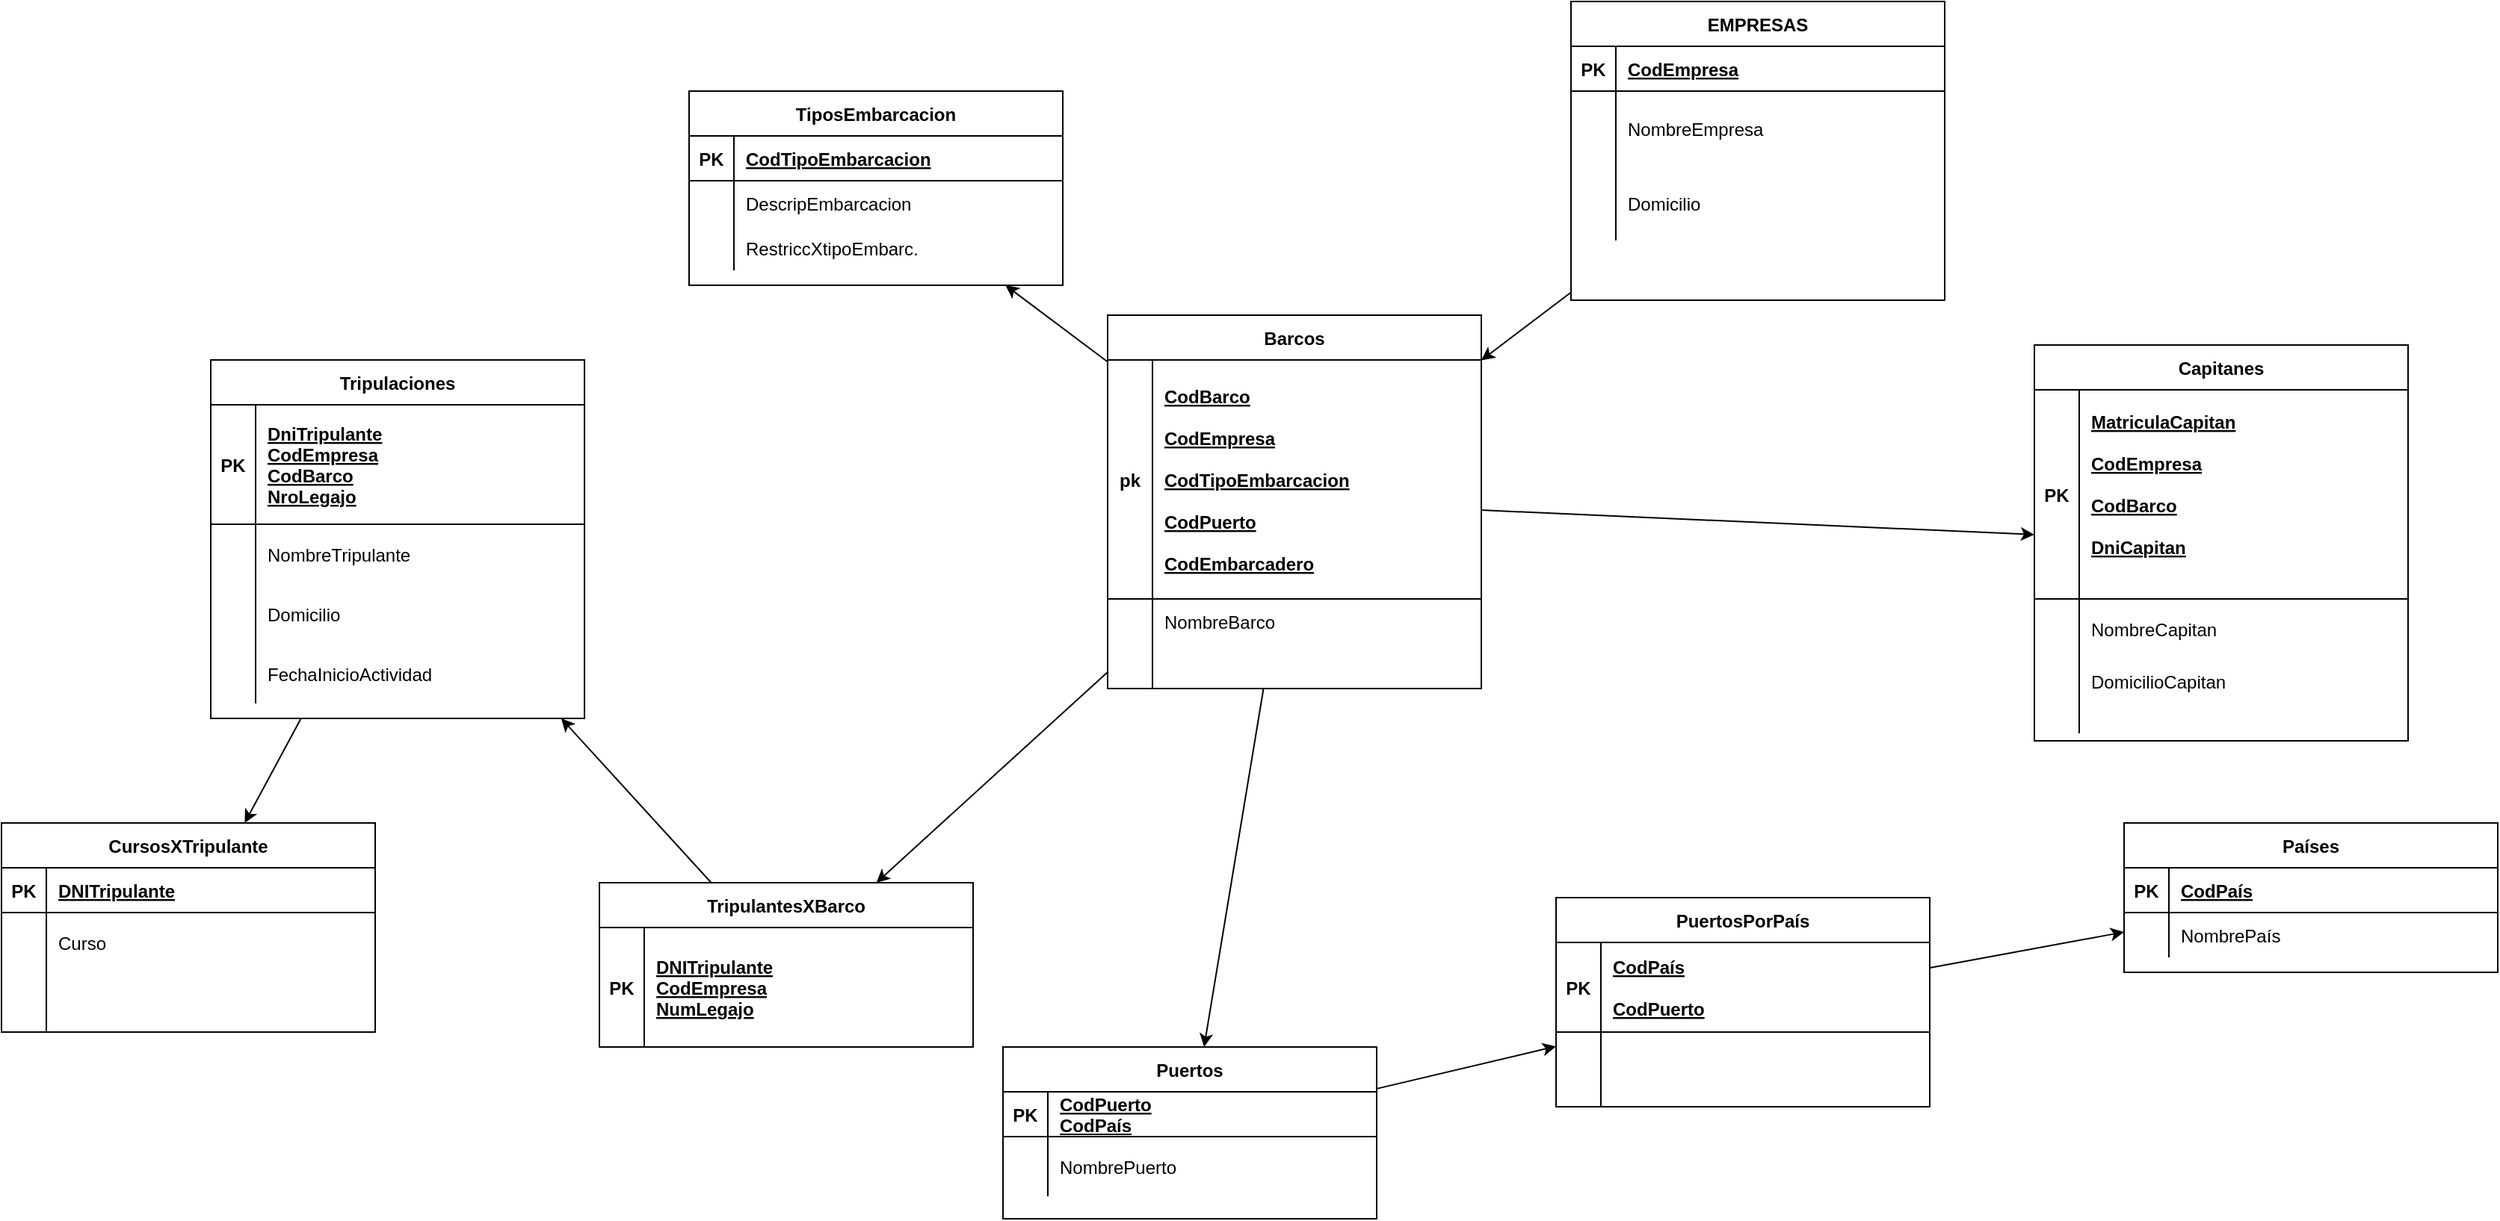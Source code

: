 <mxfile version="14.6.0" type="github">
  <diagram id="R2lEEEUBdFMjLlhIrx00" name="Page-1">
    <mxGraphModel dx="1674" dy="1980" grid="1" gridSize="10" guides="1" tooltips="1" connect="1" arrows="1" fold="1" page="1" pageScale="1" pageWidth="850" pageHeight="1100" math="0" shadow="0" extFonts="Permanent Marker^https://fonts.googleapis.com/css?family=Permanent+Marker">
      <root>
        <mxCell id="0" />
        <mxCell id="1" parent="0" />
        <mxCell id="C-vyLk0tnHw3VtMMgP7b-2" value="Barcos" style="shape=table;startSize=30;container=1;collapsible=1;childLayout=tableLayout;fixedRows=1;rowLines=0;fontStyle=1;align=center;resizeLast=1;" parent="1" vertex="1">
          <mxGeometry x="600" y="10" width="250" height="250" as="geometry" />
        </mxCell>
        <mxCell id="C-vyLk0tnHw3VtMMgP7b-3" value="" style="shape=partialRectangle;collapsible=0;dropTarget=0;pointerEvents=0;fillColor=none;points=[[0,0.5],[1,0.5]];portConstraint=eastwest;top=0;left=0;right=0;bottom=1;" parent="C-vyLk0tnHw3VtMMgP7b-2" vertex="1">
          <mxGeometry y="30" width="250" height="160" as="geometry" />
        </mxCell>
        <mxCell id="C-vyLk0tnHw3VtMMgP7b-4" value="pk" style="shape=partialRectangle;overflow=hidden;connectable=0;fillColor=none;top=0;left=0;bottom=0;right=0;fontStyle=1;" parent="C-vyLk0tnHw3VtMMgP7b-3" vertex="1">
          <mxGeometry width="30" height="160" as="geometry" />
        </mxCell>
        <mxCell id="C-vyLk0tnHw3VtMMgP7b-5" value="CodBarco&#xa;&#xa;CodEmpresa&#xa;&#xa;CodTipoEmbarcacion&#xa;&#xa;CodPuerto&#xa;&#xa;CodEmbarcadero" style="shape=partialRectangle;overflow=hidden;connectable=0;fillColor=none;top=0;left=0;bottom=0;right=0;align=left;spacingLeft=6;fontStyle=5;" parent="C-vyLk0tnHw3VtMMgP7b-3" vertex="1">
          <mxGeometry x="30" width="220" height="160" as="geometry" />
        </mxCell>
        <mxCell id="0CLr6v8KW2zOWYXscDOk-1" value="" style="shape=partialRectangle;collapsible=0;dropTarget=0;pointerEvents=0;fillColor=none;points=[[0,0.5],[1,0.5]];portConstraint=eastwest;top=0;left=0;right=0;bottom=0;" vertex="1" parent="C-vyLk0tnHw3VtMMgP7b-2">
          <mxGeometry y="190" width="250" height="30" as="geometry" />
        </mxCell>
        <mxCell id="0CLr6v8KW2zOWYXscDOk-2" value="" style="shape=partialRectangle;overflow=hidden;connectable=0;fillColor=none;top=0;left=0;bottom=0;right=0;" vertex="1" parent="0CLr6v8KW2zOWYXscDOk-1">
          <mxGeometry width="30" height="30" as="geometry" />
        </mxCell>
        <mxCell id="0CLr6v8KW2zOWYXscDOk-3" value="NombreBarco" style="shape=partialRectangle;overflow=hidden;connectable=0;fillColor=none;top=0;left=0;bottom=0;right=0;align=left;spacingLeft=6;" vertex="1" parent="0CLr6v8KW2zOWYXscDOk-1">
          <mxGeometry x="30" width="220" height="30" as="geometry" />
        </mxCell>
        <mxCell id="0CLr6v8KW2zOWYXscDOk-4" value="" style="shape=partialRectangle;collapsible=0;dropTarget=0;pointerEvents=0;fillColor=none;points=[[0,0.5],[1,0.5]];portConstraint=eastwest;top=0;left=0;right=0;bottom=0;" vertex="1" parent="C-vyLk0tnHw3VtMMgP7b-2">
          <mxGeometry y="220" width="250" height="30" as="geometry" />
        </mxCell>
        <mxCell id="0CLr6v8KW2zOWYXscDOk-5" value="" style="shape=partialRectangle;overflow=hidden;connectable=0;fillColor=none;top=0;left=0;bottom=0;right=0;" vertex="1" parent="0CLr6v8KW2zOWYXscDOk-4">
          <mxGeometry width="30" height="30" as="geometry" />
        </mxCell>
        <mxCell id="0CLr6v8KW2zOWYXscDOk-6" value="" style="shape=partialRectangle;overflow=hidden;connectable=0;fillColor=none;top=0;left=0;bottom=0;right=0;align=left;spacingLeft=6;" vertex="1" parent="0CLr6v8KW2zOWYXscDOk-4">
          <mxGeometry x="30" width="220" height="30" as="geometry" />
        </mxCell>
        <mxCell id="C-vyLk0tnHw3VtMMgP7b-13" value="TiposEmbarcacion" style="shape=table;startSize=30;container=1;collapsible=1;childLayout=tableLayout;fixedRows=1;rowLines=0;fontStyle=1;align=center;resizeLast=1;" parent="1" vertex="1">
          <mxGeometry x="320" y="-140" width="250" height="130" as="geometry" />
        </mxCell>
        <mxCell id="C-vyLk0tnHw3VtMMgP7b-14" value="" style="shape=partialRectangle;collapsible=0;dropTarget=0;pointerEvents=0;fillColor=none;points=[[0,0.5],[1,0.5]];portConstraint=eastwest;top=0;left=0;right=0;bottom=1;" parent="C-vyLk0tnHw3VtMMgP7b-13" vertex="1">
          <mxGeometry y="30" width="250" height="30" as="geometry" />
        </mxCell>
        <mxCell id="C-vyLk0tnHw3VtMMgP7b-15" value="PK" style="shape=partialRectangle;overflow=hidden;connectable=0;fillColor=none;top=0;left=0;bottom=0;right=0;fontStyle=1;" parent="C-vyLk0tnHw3VtMMgP7b-14" vertex="1">
          <mxGeometry width="30" height="30" as="geometry" />
        </mxCell>
        <mxCell id="C-vyLk0tnHw3VtMMgP7b-16" value="CodTipoEmbarcacion" style="shape=partialRectangle;overflow=hidden;connectable=0;fillColor=none;top=0;left=0;bottom=0;right=0;align=left;spacingLeft=6;fontStyle=5;" parent="C-vyLk0tnHw3VtMMgP7b-14" vertex="1">
          <mxGeometry x="30" width="220" height="30" as="geometry" />
        </mxCell>
        <mxCell id="C-vyLk0tnHw3VtMMgP7b-17" value="" style="shape=partialRectangle;collapsible=0;dropTarget=0;pointerEvents=0;fillColor=none;points=[[0,0.5],[1,0.5]];portConstraint=eastwest;top=0;left=0;right=0;bottom=0;" parent="C-vyLk0tnHw3VtMMgP7b-13" vertex="1">
          <mxGeometry y="60" width="250" height="30" as="geometry" />
        </mxCell>
        <mxCell id="C-vyLk0tnHw3VtMMgP7b-18" value="" style="shape=partialRectangle;overflow=hidden;connectable=0;fillColor=none;top=0;left=0;bottom=0;right=0;" parent="C-vyLk0tnHw3VtMMgP7b-17" vertex="1">
          <mxGeometry width="30" height="30" as="geometry" />
        </mxCell>
        <mxCell id="C-vyLk0tnHw3VtMMgP7b-19" value="DescripEmbarcacion" style="shape=partialRectangle;overflow=hidden;connectable=0;fillColor=none;top=0;left=0;bottom=0;right=0;align=left;spacingLeft=6;" parent="C-vyLk0tnHw3VtMMgP7b-17" vertex="1">
          <mxGeometry x="30" width="220" height="30" as="geometry" />
        </mxCell>
        <mxCell id="C-vyLk0tnHw3VtMMgP7b-20" value="" style="shape=partialRectangle;collapsible=0;dropTarget=0;pointerEvents=0;fillColor=none;points=[[0,0.5],[1,0.5]];portConstraint=eastwest;top=0;left=0;right=0;bottom=0;" parent="C-vyLk0tnHw3VtMMgP7b-13" vertex="1">
          <mxGeometry y="90" width="250" height="30" as="geometry" />
        </mxCell>
        <mxCell id="C-vyLk0tnHw3VtMMgP7b-21" value="" style="shape=partialRectangle;overflow=hidden;connectable=0;fillColor=none;top=0;left=0;bottom=0;right=0;" parent="C-vyLk0tnHw3VtMMgP7b-20" vertex="1">
          <mxGeometry width="30" height="30" as="geometry" />
        </mxCell>
        <mxCell id="C-vyLk0tnHw3VtMMgP7b-22" value="RestriccXtipoEmbarc." style="shape=partialRectangle;overflow=hidden;connectable=0;fillColor=none;top=0;left=0;bottom=0;right=0;align=left;spacingLeft=6;" parent="C-vyLk0tnHw3VtMMgP7b-20" vertex="1">
          <mxGeometry x="30" width="220" height="30" as="geometry" />
        </mxCell>
        <mxCell id="C-vyLk0tnHw3VtMMgP7b-23" value="EMPRESAS" style="shape=table;startSize=30;container=1;collapsible=1;childLayout=tableLayout;fixedRows=1;rowLines=0;fontStyle=1;align=center;resizeLast=1;" parent="1" vertex="1">
          <mxGeometry x="910" y="-200" width="250" height="200" as="geometry" />
        </mxCell>
        <mxCell id="C-vyLk0tnHw3VtMMgP7b-24" value="" style="shape=partialRectangle;collapsible=0;dropTarget=0;pointerEvents=0;fillColor=none;points=[[0,0.5],[1,0.5]];portConstraint=eastwest;top=0;left=0;right=0;bottom=1;" parent="C-vyLk0tnHw3VtMMgP7b-23" vertex="1">
          <mxGeometry y="30" width="250" height="30" as="geometry" />
        </mxCell>
        <mxCell id="C-vyLk0tnHw3VtMMgP7b-25" value="PK" style="shape=partialRectangle;overflow=hidden;connectable=0;fillColor=none;top=0;left=0;bottom=0;right=0;fontStyle=1;" parent="C-vyLk0tnHw3VtMMgP7b-24" vertex="1">
          <mxGeometry width="30" height="30" as="geometry" />
        </mxCell>
        <mxCell id="C-vyLk0tnHw3VtMMgP7b-26" value="CodEmpresa" style="shape=partialRectangle;overflow=hidden;connectable=0;fillColor=none;top=0;left=0;bottom=0;right=0;align=left;spacingLeft=6;fontStyle=5;" parent="C-vyLk0tnHw3VtMMgP7b-24" vertex="1">
          <mxGeometry x="30" width="220" height="30" as="geometry" />
        </mxCell>
        <mxCell id="C-vyLk0tnHw3VtMMgP7b-27" value="" style="shape=partialRectangle;collapsible=0;dropTarget=0;pointerEvents=0;fillColor=none;points=[[0,0.5],[1,0.5]];portConstraint=eastwest;top=0;left=0;right=0;bottom=0;" parent="C-vyLk0tnHw3VtMMgP7b-23" vertex="1">
          <mxGeometry y="60" width="250" height="50" as="geometry" />
        </mxCell>
        <mxCell id="C-vyLk0tnHw3VtMMgP7b-28" value="" style="shape=partialRectangle;overflow=hidden;connectable=0;fillColor=none;top=0;left=0;bottom=0;right=0;" parent="C-vyLk0tnHw3VtMMgP7b-27" vertex="1">
          <mxGeometry width="30" height="50" as="geometry" />
        </mxCell>
        <mxCell id="C-vyLk0tnHw3VtMMgP7b-29" value="NombreEmpresa" style="shape=partialRectangle;overflow=hidden;connectable=0;fillColor=none;top=0;left=0;bottom=0;right=0;align=left;spacingLeft=6;" parent="C-vyLk0tnHw3VtMMgP7b-27" vertex="1">
          <mxGeometry x="30" width="220" height="50" as="geometry" />
        </mxCell>
        <mxCell id="0CLr6v8KW2zOWYXscDOk-51" value="" style="shape=partialRectangle;collapsible=0;dropTarget=0;pointerEvents=0;fillColor=none;points=[[0,0.5],[1,0.5]];portConstraint=eastwest;top=0;left=0;right=0;bottom=0;" vertex="1" parent="C-vyLk0tnHw3VtMMgP7b-23">
          <mxGeometry y="110" width="250" height="50" as="geometry" />
        </mxCell>
        <mxCell id="0CLr6v8KW2zOWYXscDOk-52" value="" style="shape=partialRectangle;overflow=hidden;connectable=0;fillColor=none;top=0;left=0;bottom=0;right=0;" vertex="1" parent="0CLr6v8KW2zOWYXscDOk-51">
          <mxGeometry width="30" height="50" as="geometry" />
        </mxCell>
        <mxCell id="0CLr6v8KW2zOWYXscDOk-53" value="Domicilio" style="shape=partialRectangle;overflow=hidden;connectable=0;fillColor=none;top=0;left=0;bottom=0;right=0;align=left;spacingLeft=6;" vertex="1" parent="0CLr6v8KW2zOWYXscDOk-51">
          <mxGeometry x="30" width="220" height="50" as="geometry" />
        </mxCell>
        <object label="Tripulaciones" Domicilio="" CodEmpresa="" CodBarco="" FechaInicioActividad="" id="wZQ4Hzn-mDqNqTVkrG2B-13">
          <mxCell style="shape=table;startSize=30;container=1;collapsible=1;childLayout=tableLayout;fixedRows=1;rowLines=0;fontStyle=1;align=center;resizeLast=1;" parent="1" vertex="1">
            <mxGeometry y="40" width="250" height="240" as="geometry" />
          </mxCell>
        </object>
        <mxCell id="wZQ4Hzn-mDqNqTVkrG2B-14" value="" style="shape=partialRectangle;collapsible=0;dropTarget=0;pointerEvents=0;fillColor=none;points=[[0,0.5],[1,0.5]];portConstraint=eastwest;top=0;left=0;right=0;bottom=1;" parent="wZQ4Hzn-mDqNqTVkrG2B-13" vertex="1">
          <mxGeometry y="30" width="250" height="80" as="geometry" />
        </mxCell>
        <mxCell id="wZQ4Hzn-mDqNqTVkrG2B-15" value="PK" style="shape=partialRectangle;overflow=hidden;connectable=0;fillColor=none;top=0;left=0;bottom=0;right=0;fontStyle=1;" parent="wZQ4Hzn-mDqNqTVkrG2B-14" vertex="1">
          <mxGeometry width="30.0" height="80" as="geometry" />
        </mxCell>
        <mxCell id="wZQ4Hzn-mDqNqTVkrG2B-16" value="DniTripulante&#xa;CodEmpresa&#xa;CodBarco&#xa;NroLegajo" style="shape=partialRectangle;overflow=hidden;connectable=0;fillColor=none;top=0;left=0;bottom=0;right=0;align=left;spacingLeft=6;fontStyle=5;" parent="wZQ4Hzn-mDqNqTVkrG2B-14" vertex="1">
          <mxGeometry x="30.0" width="220.0" height="80" as="geometry" />
        </mxCell>
        <mxCell id="wZQ4Hzn-mDqNqTVkrG2B-17" value="" style="shape=partialRectangle;collapsible=0;dropTarget=0;pointerEvents=0;fillColor=none;points=[[0,0.5],[1,0.5]];portConstraint=eastwest;top=0;left=0;right=0;bottom=0;" parent="wZQ4Hzn-mDqNqTVkrG2B-13" vertex="1">
          <mxGeometry y="110" width="250" height="40" as="geometry" />
        </mxCell>
        <mxCell id="wZQ4Hzn-mDqNqTVkrG2B-18" value="" style="shape=partialRectangle;overflow=hidden;connectable=0;fillColor=none;top=0;left=0;bottom=0;right=0;" parent="wZQ4Hzn-mDqNqTVkrG2B-17" vertex="1">
          <mxGeometry width="30.0" height="40" as="geometry" />
        </mxCell>
        <mxCell id="wZQ4Hzn-mDqNqTVkrG2B-19" value="NombreTripulante" style="shape=partialRectangle;overflow=hidden;connectable=0;fillColor=none;top=0;left=0;bottom=0;right=0;align=left;spacingLeft=6;" parent="wZQ4Hzn-mDqNqTVkrG2B-17" vertex="1">
          <mxGeometry x="30.0" width="220.0" height="40" as="geometry" />
        </mxCell>
        <mxCell id="0CLr6v8KW2zOWYXscDOk-23" value="" style="shape=partialRectangle;collapsible=0;dropTarget=0;pointerEvents=0;fillColor=none;points=[[0,0.5],[1,0.5]];portConstraint=eastwest;top=0;left=0;right=0;bottom=0;" vertex="1" parent="wZQ4Hzn-mDqNqTVkrG2B-13">
          <mxGeometry y="150" width="250" height="40" as="geometry" />
        </mxCell>
        <mxCell id="0CLr6v8KW2zOWYXscDOk-24" value="" style="shape=partialRectangle;overflow=hidden;connectable=0;fillColor=none;top=0;left=0;bottom=0;right=0;" vertex="1" parent="0CLr6v8KW2zOWYXscDOk-23">
          <mxGeometry width="30.0" height="40" as="geometry" />
        </mxCell>
        <mxCell id="0CLr6v8KW2zOWYXscDOk-25" value="Domicilio" style="shape=partialRectangle;overflow=hidden;connectable=0;fillColor=none;top=0;left=0;bottom=0;right=0;align=left;spacingLeft=6;" vertex="1" parent="0CLr6v8KW2zOWYXscDOk-23">
          <mxGeometry x="30.0" width="220.0" height="40" as="geometry" />
        </mxCell>
        <mxCell id="0CLr6v8KW2zOWYXscDOk-26" value="" style="shape=partialRectangle;collapsible=0;dropTarget=0;pointerEvents=0;fillColor=none;points=[[0,0.5],[1,0.5]];portConstraint=eastwest;top=0;left=0;right=0;bottom=0;" vertex="1" parent="wZQ4Hzn-mDqNqTVkrG2B-13">
          <mxGeometry y="190" width="250" height="40" as="geometry" />
        </mxCell>
        <mxCell id="0CLr6v8KW2zOWYXscDOk-27" value="" style="shape=partialRectangle;overflow=hidden;connectable=0;fillColor=none;top=0;left=0;bottom=0;right=0;" vertex="1" parent="0CLr6v8KW2zOWYXscDOk-26">
          <mxGeometry width="30.0" height="40" as="geometry" />
        </mxCell>
        <mxCell id="0CLr6v8KW2zOWYXscDOk-28" value="FechaInicioActividad" style="shape=partialRectangle;overflow=hidden;connectable=0;fillColor=none;top=0;left=0;bottom=0;right=0;align=left;spacingLeft=6;" vertex="1" parent="0CLr6v8KW2zOWYXscDOk-26">
          <mxGeometry x="30.0" width="220.0" height="40" as="geometry" />
        </mxCell>
        <object label="Capitanes" Domicilio="" CodEmpresa="" CodBarco="" FechaInicioActividad="" id="wZQ4Hzn-mDqNqTVkrG2B-51">
          <mxCell style="shape=table;startSize=30;container=1;collapsible=1;childLayout=tableLayout;fixedRows=1;rowLines=0;fontStyle=1;align=center;resizeLast=1;" parent="1" vertex="1">
            <mxGeometry x="1220" y="30" width="250" height="265" as="geometry" />
          </mxCell>
        </object>
        <mxCell id="wZQ4Hzn-mDqNqTVkrG2B-52" value="" style="shape=partialRectangle;collapsible=0;dropTarget=0;pointerEvents=0;fillColor=none;points=[[0,0.5],[1,0.5]];portConstraint=eastwest;top=0;left=0;right=0;bottom=1;" parent="wZQ4Hzn-mDqNqTVkrG2B-51" vertex="1">
          <mxGeometry y="30" width="250" height="140" as="geometry" />
        </mxCell>
        <mxCell id="wZQ4Hzn-mDqNqTVkrG2B-53" value="PK" style="shape=partialRectangle;overflow=hidden;connectable=0;fillColor=none;top=0;left=0;bottom=0;right=0;fontStyle=1;" parent="wZQ4Hzn-mDqNqTVkrG2B-52" vertex="1">
          <mxGeometry width="30" height="140" as="geometry" />
        </mxCell>
        <mxCell id="wZQ4Hzn-mDqNqTVkrG2B-54" value="MatriculaCapitan&#xa;&#xa;CodEmpresa&#xa;&#xa;CodBarco&#xa;&#xa;DniCapitan&#xa;" style="shape=partialRectangle;overflow=hidden;connectable=0;fillColor=none;top=0;left=0;bottom=0;right=0;align=left;spacingLeft=6;fontStyle=5;" parent="wZQ4Hzn-mDqNqTVkrG2B-52" vertex="1">
          <mxGeometry x="30" width="220" height="140" as="geometry" />
        </mxCell>
        <mxCell id="wZQ4Hzn-mDqNqTVkrG2B-55" value="" style="shape=partialRectangle;collapsible=0;dropTarget=0;pointerEvents=0;fillColor=none;points=[[0,0.5],[1,0.5]];portConstraint=eastwest;top=0;left=0;right=0;bottom=0;" parent="wZQ4Hzn-mDqNqTVkrG2B-51" vertex="1">
          <mxGeometry y="170" width="250" height="40" as="geometry" />
        </mxCell>
        <mxCell id="wZQ4Hzn-mDqNqTVkrG2B-56" value="" style="shape=partialRectangle;overflow=hidden;connectable=0;fillColor=none;top=0;left=0;bottom=0;right=0;" parent="wZQ4Hzn-mDqNqTVkrG2B-55" vertex="1">
          <mxGeometry width="30" height="40" as="geometry" />
        </mxCell>
        <mxCell id="wZQ4Hzn-mDqNqTVkrG2B-57" value="NombreCapitan" style="shape=partialRectangle;overflow=hidden;connectable=0;fillColor=none;top=0;left=0;bottom=0;right=0;align=left;spacingLeft=6;" parent="wZQ4Hzn-mDqNqTVkrG2B-55" vertex="1">
          <mxGeometry x="30" width="220" height="40" as="geometry" />
        </mxCell>
        <mxCell id="wZQ4Hzn-mDqNqTVkrG2B-58" value="" style="shape=partialRectangle;collapsible=0;dropTarget=0;pointerEvents=0;fillColor=none;points=[[0,0.5],[1,0.5]];portConstraint=eastwest;top=0;left=0;right=0;bottom=0;" parent="wZQ4Hzn-mDqNqTVkrG2B-51" vertex="1">
          <mxGeometry y="210" width="250" height="30" as="geometry" />
        </mxCell>
        <mxCell id="wZQ4Hzn-mDqNqTVkrG2B-59" value="" style="shape=partialRectangle;overflow=hidden;connectable=0;fillColor=none;top=0;left=0;bottom=0;right=0;" parent="wZQ4Hzn-mDqNqTVkrG2B-58" vertex="1">
          <mxGeometry width="30" height="30" as="geometry" />
        </mxCell>
        <mxCell id="wZQ4Hzn-mDqNqTVkrG2B-60" value="DomicilioCapitan" style="shape=partialRectangle;overflow=hidden;connectable=0;fillColor=none;top=0;left=0;bottom=0;right=0;align=left;spacingLeft=6;" parent="wZQ4Hzn-mDqNqTVkrG2B-58" vertex="1">
          <mxGeometry x="30" width="220" height="30" as="geometry" />
        </mxCell>
        <mxCell id="0CLr6v8KW2zOWYXscDOk-48" value="" style="shape=partialRectangle;collapsible=0;dropTarget=0;pointerEvents=0;fillColor=none;points=[[0,0.5],[1,0.5]];portConstraint=eastwest;top=0;left=0;right=0;bottom=0;" vertex="1" parent="wZQ4Hzn-mDqNqTVkrG2B-51">
          <mxGeometry y="240" width="250" height="20" as="geometry" />
        </mxCell>
        <mxCell id="0CLr6v8KW2zOWYXscDOk-49" value="" style="shape=partialRectangle;overflow=hidden;connectable=0;fillColor=none;top=0;left=0;bottom=0;right=0;" vertex="1" parent="0CLr6v8KW2zOWYXscDOk-48">
          <mxGeometry width="30" height="20" as="geometry" />
        </mxCell>
        <mxCell id="0CLr6v8KW2zOWYXscDOk-50" value="" style="shape=partialRectangle;overflow=hidden;connectable=0;fillColor=none;top=0;left=0;bottom=0;right=0;align=left;spacingLeft=6;" vertex="1" parent="0CLr6v8KW2zOWYXscDOk-48">
          <mxGeometry x="30" width="220" height="20" as="geometry" />
        </mxCell>
        <object label="Puertos" Domicilio="" CodEmpresa="" CodBarco="" FechaInicioActividad="" id="wZQ4Hzn-mDqNqTVkrG2B-61">
          <mxCell style="shape=table;startSize=30;container=1;collapsible=1;childLayout=tableLayout;fixedRows=1;rowLines=0;fontStyle=1;align=center;resizeLast=1;" parent="1" vertex="1">
            <mxGeometry x="530" y="500" width="250" height="115" as="geometry" />
          </mxCell>
        </object>
        <mxCell id="wZQ4Hzn-mDqNqTVkrG2B-62" value="" style="shape=partialRectangle;collapsible=0;dropTarget=0;pointerEvents=0;fillColor=none;points=[[0,0.5],[1,0.5]];portConstraint=eastwest;top=0;left=0;right=0;bottom=1;" parent="wZQ4Hzn-mDqNqTVkrG2B-61" vertex="1">
          <mxGeometry y="30" width="250" height="30" as="geometry" />
        </mxCell>
        <mxCell id="wZQ4Hzn-mDqNqTVkrG2B-63" value="PK" style="shape=partialRectangle;overflow=hidden;connectable=0;fillColor=none;top=0;left=0;bottom=0;right=0;fontStyle=1;" parent="wZQ4Hzn-mDqNqTVkrG2B-62" vertex="1">
          <mxGeometry width="30" height="30" as="geometry" />
        </mxCell>
        <mxCell id="wZQ4Hzn-mDqNqTVkrG2B-64" value="CodPuerto&#xa;CodPaís" style="shape=partialRectangle;overflow=hidden;connectable=0;fillColor=none;top=0;left=0;bottom=0;right=0;align=left;spacingLeft=6;fontStyle=5;" parent="wZQ4Hzn-mDqNqTVkrG2B-62" vertex="1">
          <mxGeometry x="30" width="220" height="30" as="geometry" />
        </mxCell>
        <mxCell id="wZQ4Hzn-mDqNqTVkrG2B-65" value="" style="shape=partialRectangle;collapsible=0;dropTarget=0;pointerEvents=0;fillColor=none;points=[[0,0.5],[1,0.5]];portConstraint=eastwest;top=0;left=0;right=0;bottom=0;" parent="wZQ4Hzn-mDqNqTVkrG2B-61" vertex="1">
          <mxGeometry y="60" width="250" height="40" as="geometry" />
        </mxCell>
        <mxCell id="wZQ4Hzn-mDqNqTVkrG2B-66" value="" style="shape=partialRectangle;overflow=hidden;connectable=0;fillColor=none;top=0;left=0;bottom=0;right=0;" parent="wZQ4Hzn-mDqNqTVkrG2B-65" vertex="1">
          <mxGeometry width="30" height="40" as="geometry" />
        </mxCell>
        <mxCell id="wZQ4Hzn-mDqNqTVkrG2B-67" value="NombrePuerto" style="shape=partialRectangle;overflow=hidden;connectable=0;fillColor=none;top=0;left=0;bottom=0;right=0;align=left;spacingLeft=6;" parent="wZQ4Hzn-mDqNqTVkrG2B-65" vertex="1">
          <mxGeometry x="30" width="220" height="40" as="geometry" />
        </mxCell>
        <object label="Países" Domicilio="" CodEmpresa="" CodBarco="" FechaInicioActividad="" id="wZQ4Hzn-mDqNqTVkrG2B-71">
          <mxCell style="shape=table;startSize=30;container=1;collapsible=1;childLayout=tableLayout;fixedRows=1;rowLines=0;fontStyle=1;align=center;resizeLast=1;" parent="1" vertex="1">
            <mxGeometry x="1280" y="350" width="250" height="100" as="geometry" />
          </mxCell>
        </object>
        <mxCell id="wZQ4Hzn-mDqNqTVkrG2B-72" value="" style="shape=partialRectangle;collapsible=0;dropTarget=0;pointerEvents=0;fillColor=none;points=[[0,0.5],[1,0.5]];portConstraint=eastwest;top=0;left=0;right=0;bottom=1;" parent="wZQ4Hzn-mDqNqTVkrG2B-71" vertex="1">
          <mxGeometry y="30" width="250" height="30" as="geometry" />
        </mxCell>
        <mxCell id="wZQ4Hzn-mDqNqTVkrG2B-73" value="PK" style="shape=partialRectangle;overflow=hidden;connectable=0;fillColor=none;top=0;left=0;bottom=0;right=0;fontStyle=1;" parent="wZQ4Hzn-mDqNqTVkrG2B-72" vertex="1">
          <mxGeometry width="30" height="30" as="geometry" />
        </mxCell>
        <mxCell id="wZQ4Hzn-mDqNqTVkrG2B-74" value="CodPaís" style="shape=partialRectangle;overflow=hidden;connectable=0;fillColor=none;top=0;left=0;bottom=0;right=0;align=left;spacingLeft=6;fontStyle=5;" parent="wZQ4Hzn-mDqNqTVkrG2B-72" vertex="1">
          <mxGeometry x="30" width="220" height="30" as="geometry" />
        </mxCell>
        <mxCell id="wZQ4Hzn-mDqNqTVkrG2B-78" value="" style="shape=partialRectangle;collapsible=0;dropTarget=0;pointerEvents=0;fillColor=none;points=[[0,0.5],[1,0.5]];portConstraint=eastwest;top=0;left=0;right=0;bottom=0;" parent="wZQ4Hzn-mDqNqTVkrG2B-71" vertex="1">
          <mxGeometry y="60" width="250" height="30" as="geometry" />
        </mxCell>
        <mxCell id="wZQ4Hzn-mDqNqTVkrG2B-79" value="" style="shape=partialRectangle;overflow=hidden;connectable=0;fillColor=none;top=0;left=0;bottom=0;right=0;" parent="wZQ4Hzn-mDqNqTVkrG2B-78" vertex="1">
          <mxGeometry width="30" height="30" as="geometry" />
        </mxCell>
        <mxCell id="wZQ4Hzn-mDqNqTVkrG2B-80" value="NombrePaís" style="shape=partialRectangle;overflow=hidden;connectable=0;fillColor=none;top=0;left=0;bottom=0;right=0;align=left;spacingLeft=6;" parent="wZQ4Hzn-mDqNqTVkrG2B-78" vertex="1">
          <mxGeometry x="30" width="220" height="30" as="geometry" />
        </mxCell>
        <object label="CursosXTripulante" Domicilio="" CodEmpresa="" CodBarco="" FechaInicioActividad="" id="wZQ4Hzn-mDqNqTVkrG2B-105">
          <mxCell style="shape=table;startSize=30;container=1;collapsible=1;childLayout=tableLayout;fixedRows=1;rowLines=0;fontStyle=1;align=center;resizeLast=1;" parent="1" vertex="1">
            <mxGeometry x="-140" y="350" width="250" height="140" as="geometry" />
          </mxCell>
        </object>
        <mxCell id="wZQ4Hzn-mDqNqTVkrG2B-106" value="" style="shape=partialRectangle;collapsible=0;dropTarget=0;pointerEvents=0;fillColor=none;points=[[0,0.5],[1,0.5]];portConstraint=eastwest;top=0;left=0;right=0;bottom=1;" parent="wZQ4Hzn-mDqNqTVkrG2B-105" vertex="1">
          <mxGeometry y="30" width="250" height="30" as="geometry" />
        </mxCell>
        <mxCell id="wZQ4Hzn-mDqNqTVkrG2B-107" value="PK" style="shape=partialRectangle;overflow=hidden;connectable=0;fillColor=none;top=0;left=0;bottom=0;right=0;fontStyle=1;" parent="wZQ4Hzn-mDqNqTVkrG2B-106" vertex="1">
          <mxGeometry width="30" height="30" as="geometry" />
        </mxCell>
        <mxCell id="wZQ4Hzn-mDqNqTVkrG2B-108" value="DNITripulante" style="shape=partialRectangle;overflow=hidden;connectable=0;fillColor=none;top=0;left=0;bottom=0;right=0;align=left;spacingLeft=6;fontStyle=5;" parent="wZQ4Hzn-mDqNqTVkrG2B-106" vertex="1">
          <mxGeometry x="30" width="220" height="30" as="geometry" />
        </mxCell>
        <mxCell id="wZQ4Hzn-mDqNqTVkrG2B-109" value="" style="shape=partialRectangle;collapsible=0;dropTarget=0;pointerEvents=0;fillColor=none;points=[[0,0.5],[1,0.5]];portConstraint=eastwest;top=0;left=0;right=0;bottom=0;" parent="wZQ4Hzn-mDqNqTVkrG2B-105" vertex="1">
          <mxGeometry y="60" width="250" height="40" as="geometry" />
        </mxCell>
        <mxCell id="wZQ4Hzn-mDqNqTVkrG2B-110" value="" style="shape=partialRectangle;overflow=hidden;connectable=0;fillColor=none;top=0;left=0;bottom=0;right=0;" parent="wZQ4Hzn-mDqNqTVkrG2B-109" vertex="1">
          <mxGeometry width="30" height="40" as="geometry" />
        </mxCell>
        <mxCell id="wZQ4Hzn-mDqNqTVkrG2B-111" value="Curso" style="shape=partialRectangle;overflow=hidden;connectable=0;fillColor=none;top=0;left=0;bottom=0;right=0;align=left;spacingLeft=6;" parent="wZQ4Hzn-mDqNqTVkrG2B-109" vertex="1">
          <mxGeometry x="30" width="220" height="40" as="geometry" />
        </mxCell>
        <mxCell id="wZQ4Hzn-mDqNqTVkrG2B-115" value="" style="shape=partialRectangle;collapsible=0;dropTarget=0;pointerEvents=0;fillColor=none;points=[[0,0.5],[1,0.5]];portConstraint=eastwest;top=0;left=0;right=0;bottom=0;" parent="wZQ4Hzn-mDqNqTVkrG2B-105" vertex="1">
          <mxGeometry y="100" width="250" height="40" as="geometry" />
        </mxCell>
        <mxCell id="wZQ4Hzn-mDqNqTVkrG2B-116" value="" style="shape=partialRectangle;overflow=hidden;connectable=0;fillColor=none;top=0;left=0;bottom=0;right=0;" parent="wZQ4Hzn-mDqNqTVkrG2B-115" vertex="1">
          <mxGeometry width="30" height="40" as="geometry" />
        </mxCell>
        <mxCell id="wZQ4Hzn-mDqNqTVkrG2B-117" value="" style="shape=partialRectangle;overflow=hidden;connectable=0;fillColor=none;top=0;left=0;bottom=0;right=0;align=left;spacingLeft=6;" parent="wZQ4Hzn-mDqNqTVkrG2B-115" vertex="1">
          <mxGeometry x="30" width="220" height="40" as="geometry" />
        </mxCell>
        <mxCell id="wZQ4Hzn-mDqNqTVkrG2B-118" value="" style="endArrow=classic;html=1;" parent="1" source="C-vyLk0tnHw3VtMMgP7b-23" target="C-vyLk0tnHw3VtMMgP7b-2" edge="1">
          <mxGeometry width="50" height="50" relative="1" as="geometry">
            <mxPoint x="690" y="470" as="sourcePoint" />
            <mxPoint x="700" y="350" as="targetPoint" />
          </mxGeometry>
        </mxCell>
        <mxCell id="wZQ4Hzn-mDqNqTVkrG2B-119" value="" style="endArrow=classic;html=1;" parent="1" source="C-vyLk0tnHw3VtMMgP7b-2" target="C-vyLk0tnHw3VtMMgP7b-13" edge="1">
          <mxGeometry width="50" height="50" relative="1" as="geometry">
            <mxPoint x="770" y="120" as="sourcePoint" />
            <mxPoint x="890" y="50" as="targetPoint" />
          </mxGeometry>
        </mxCell>
        <mxCell id="wZQ4Hzn-mDqNqTVkrG2B-120" value="" style="endArrow=classic;html=1;" parent="1" source="C-vyLk0tnHw3VtMMgP7b-2" target="0CLr6v8KW2zOWYXscDOk-10" edge="1">
          <mxGeometry width="50" height="50" relative="1" as="geometry">
            <mxPoint x="230" y="270" as="sourcePoint" />
            <mxPoint x="240" y="440" as="targetPoint" />
          </mxGeometry>
        </mxCell>
        <mxCell id="wZQ4Hzn-mDqNqTVkrG2B-121" value="" style="endArrow=classic;html=1;" parent="1" source="C-vyLk0tnHw3VtMMgP7b-2" target="wZQ4Hzn-mDqNqTVkrG2B-61" edge="1">
          <mxGeometry width="50" height="50" relative="1" as="geometry">
            <mxPoint x="530" y="390" as="sourcePoint" />
            <mxPoint x="650" y="320" as="targetPoint" />
          </mxGeometry>
        </mxCell>
        <mxCell id="wZQ4Hzn-mDqNqTVkrG2B-122" value="" style="endArrow=classic;html=1;" parent="1" source="C-vyLk0tnHw3VtMMgP7b-2" target="wZQ4Hzn-mDqNqTVkrG2B-51" edge="1">
          <mxGeometry width="50" height="50" relative="1" as="geometry">
            <mxPoint x="680" y="380" as="sourcePoint" />
            <mxPoint x="800" y="310" as="targetPoint" />
          </mxGeometry>
        </mxCell>
        <mxCell id="wZQ4Hzn-mDqNqTVkrG2B-123" value="" style="endArrow=classic;html=1;" parent="1" source="wZQ4Hzn-mDqNqTVkrG2B-61" target="0CLr6v8KW2zOWYXscDOk-33" edge="1">
          <mxGeometry width="50" height="50" relative="1" as="geometry">
            <mxPoint x="690" y="390" as="sourcePoint" />
            <mxPoint x="810" y="320" as="targetPoint" />
          </mxGeometry>
        </mxCell>
        <mxCell id="wZQ4Hzn-mDqNqTVkrG2B-124" value="" style="endArrow=classic;html=1;" parent="1" source="wZQ4Hzn-mDqNqTVkrG2B-13" target="wZQ4Hzn-mDqNqTVkrG2B-105" edge="1">
          <mxGeometry width="50" height="50" relative="1" as="geometry">
            <mxPoint x="365" y="440.0" as="sourcePoint" />
            <mxPoint x="485" y="370" as="targetPoint" />
          </mxGeometry>
        </mxCell>
        <object label="TripulantesXBarco" Domicilio="" CodEmpresa="" CodBarco="" FechaInicioActividad="" id="0CLr6v8KW2zOWYXscDOk-10">
          <mxCell style="shape=table;startSize=30;container=1;collapsible=1;childLayout=tableLayout;fixedRows=1;rowLines=0;fontStyle=1;align=center;resizeLast=1;" vertex="1" parent="1">
            <mxGeometry x="260" y="390" width="250" height="110" as="geometry" />
          </mxCell>
        </object>
        <mxCell id="0CLr6v8KW2zOWYXscDOk-11" value="" style="shape=partialRectangle;collapsible=0;dropTarget=0;pointerEvents=0;fillColor=none;points=[[0,0.5],[1,0.5]];portConstraint=eastwest;top=0;left=0;right=0;bottom=1;" vertex="1" parent="0CLr6v8KW2zOWYXscDOk-10">
          <mxGeometry y="30" width="250" height="80" as="geometry" />
        </mxCell>
        <mxCell id="0CLr6v8KW2zOWYXscDOk-12" value="PK" style="shape=partialRectangle;overflow=hidden;connectable=0;fillColor=none;top=0;left=0;bottom=0;right=0;fontStyle=1;" vertex="1" parent="0CLr6v8KW2zOWYXscDOk-11">
          <mxGeometry width="30" height="80" as="geometry" />
        </mxCell>
        <mxCell id="0CLr6v8KW2zOWYXscDOk-13" value="DNITripulante&#xa;CodEmpresa&#xa;NumLegajo" style="shape=partialRectangle;overflow=hidden;connectable=0;fillColor=none;top=0;left=0;bottom=0;right=0;align=left;spacingLeft=6;fontStyle=5;" vertex="1" parent="0CLr6v8KW2zOWYXscDOk-11">
          <mxGeometry x="30" width="220" height="80" as="geometry" />
        </mxCell>
        <mxCell id="0CLr6v8KW2zOWYXscDOk-29" value="" style="endArrow=classic;html=1;" edge="1" parent="1" source="0CLr6v8KW2zOWYXscDOk-10" target="wZQ4Hzn-mDqNqTVkrG2B-13">
          <mxGeometry width="50" height="50" relative="1" as="geometry">
            <mxPoint x="550.63" y="460.003" as="sourcePoint" />
            <mxPoint x="299.998" y="713.55" as="targetPoint" />
          </mxGeometry>
        </mxCell>
        <object label="PuertosPorPaís" Domicilio="" CodEmpresa="" CodBarco="" FechaInicioActividad="" id="0CLr6v8KW2zOWYXscDOk-33">
          <mxCell style="shape=table;startSize=30;container=1;collapsible=1;childLayout=tableLayout;fixedRows=1;rowLines=0;fontStyle=1;align=center;resizeLast=1;" vertex="1" parent="1">
            <mxGeometry x="900" y="400" width="250" height="140" as="geometry" />
          </mxCell>
        </object>
        <mxCell id="0CLr6v8KW2zOWYXscDOk-34" value="" style="shape=partialRectangle;collapsible=0;dropTarget=0;pointerEvents=0;fillColor=none;points=[[0,0.5],[1,0.5]];portConstraint=eastwest;top=0;left=0;right=0;bottom=1;" vertex="1" parent="0CLr6v8KW2zOWYXscDOk-33">
          <mxGeometry y="30" width="250" height="60" as="geometry" />
        </mxCell>
        <mxCell id="0CLr6v8KW2zOWYXscDOk-35" value="PK" style="shape=partialRectangle;overflow=hidden;connectable=0;fillColor=none;top=0;left=0;bottom=0;right=0;fontStyle=1;" vertex="1" parent="0CLr6v8KW2zOWYXscDOk-34">
          <mxGeometry width="30" height="60" as="geometry" />
        </mxCell>
        <mxCell id="0CLr6v8KW2zOWYXscDOk-36" value="CodPaís&#xa;&#xa;CodPuerto" style="shape=partialRectangle;overflow=hidden;connectable=0;fillColor=none;top=0;left=0;bottom=0;right=0;align=left;spacingLeft=6;fontStyle=5;" vertex="1" parent="0CLr6v8KW2zOWYXscDOk-34">
          <mxGeometry x="30" width="220" height="60" as="geometry" />
        </mxCell>
        <mxCell id="0CLr6v8KW2zOWYXscDOk-37" value="" style="shape=partialRectangle;collapsible=0;dropTarget=0;pointerEvents=0;fillColor=none;points=[[0,0.5],[1,0.5]];portConstraint=eastwest;top=0;left=0;right=0;bottom=0;" vertex="1" parent="0CLr6v8KW2zOWYXscDOk-33">
          <mxGeometry y="90" width="250" height="30" as="geometry" />
        </mxCell>
        <mxCell id="0CLr6v8KW2zOWYXscDOk-38" value="" style="shape=partialRectangle;overflow=hidden;connectable=0;fillColor=none;top=0;left=0;bottom=0;right=0;" vertex="1" parent="0CLr6v8KW2zOWYXscDOk-37">
          <mxGeometry width="30" height="30" as="geometry" />
        </mxCell>
        <mxCell id="0CLr6v8KW2zOWYXscDOk-39" value="" style="shape=partialRectangle;overflow=hidden;connectable=0;fillColor=none;top=0;left=0;bottom=0;right=0;align=left;spacingLeft=6;" vertex="1" parent="0CLr6v8KW2zOWYXscDOk-37">
          <mxGeometry x="30" width="220" height="30" as="geometry" />
        </mxCell>
        <mxCell id="0CLr6v8KW2zOWYXscDOk-40" value="" style="shape=partialRectangle;collapsible=0;dropTarget=0;pointerEvents=0;fillColor=none;points=[[0,0.5],[1,0.5]];portConstraint=eastwest;top=0;left=0;right=0;bottom=0;" vertex="1" parent="0CLr6v8KW2zOWYXscDOk-33">
          <mxGeometry y="120" width="250" height="20" as="geometry" />
        </mxCell>
        <mxCell id="0CLr6v8KW2zOWYXscDOk-41" value="" style="shape=partialRectangle;overflow=hidden;connectable=0;fillColor=none;top=0;left=0;bottom=0;right=0;" vertex="1" parent="0CLr6v8KW2zOWYXscDOk-40">
          <mxGeometry width="30" height="20" as="geometry" />
        </mxCell>
        <mxCell id="0CLr6v8KW2zOWYXscDOk-42" value="" style="shape=partialRectangle;overflow=hidden;connectable=0;fillColor=none;top=0;left=0;bottom=0;right=0;align=left;spacingLeft=6;" vertex="1" parent="0CLr6v8KW2zOWYXscDOk-40">
          <mxGeometry x="30" width="220" height="20" as="geometry" />
        </mxCell>
        <mxCell id="0CLr6v8KW2zOWYXscDOk-47" value="" style="endArrow=classic;html=1;" edge="1" parent="1" source="0CLr6v8KW2zOWYXscDOk-33" target="wZQ4Hzn-mDqNqTVkrG2B-71">
          <mxGeometry width="50" height="50" relative="1" as="geometry">
            <mxPoint x="1015.423" y="580" as="sourcePoint" />
            <mxPoint x="1160.001" y="680" as="targetPoint" />
            <Array as="points" />
          </mxGeometry>
        </mxCell>
      </root>
    </mxGraphModel>
  </diagram>
</mxfile>
